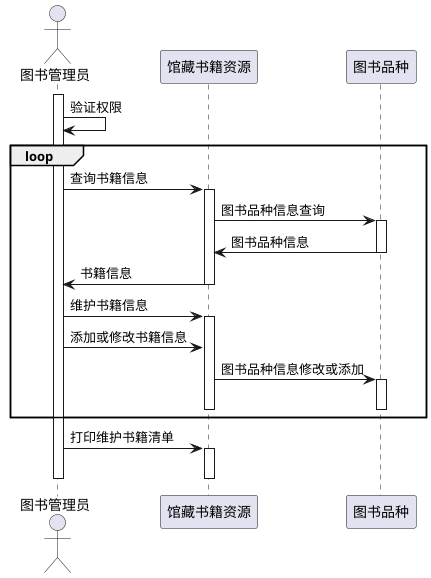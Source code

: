 @startuml
actor 图书管理员
activate 图书管理员
图书管理员->图书管理员:验证权限
loop
图书管理员->馆藏书籍资源:查询书籍信息
activate 馆藏书籍资源
馆藏书籍资源->图书品种:图书品种信息查询
activate 图书品种
图书品种->馆藏书籍资源:图书品种信息
deactivate 图书品种
馆藏书籍资源->图书管理员:书籍信息
deactivate 馆藏书籍资源
图书管理员->馆藏书籍资源:维护书籍信息
activate 馆藏书籍资源
图书管理员->馆藏书籍资源:添加或修改书籍信息
馆藏书籍资源->图书品种:图书品种信息修改或添加
activate 图书品种
deactivate 图书品种
deactivate 馆藏书籍资源
end
图书管理员->馆藏书籍资源:打印维护书籍清单
activate 馆藏书籍资源
deactivate 馆藏书籍资源
deactivate 图书管理员
@enduml